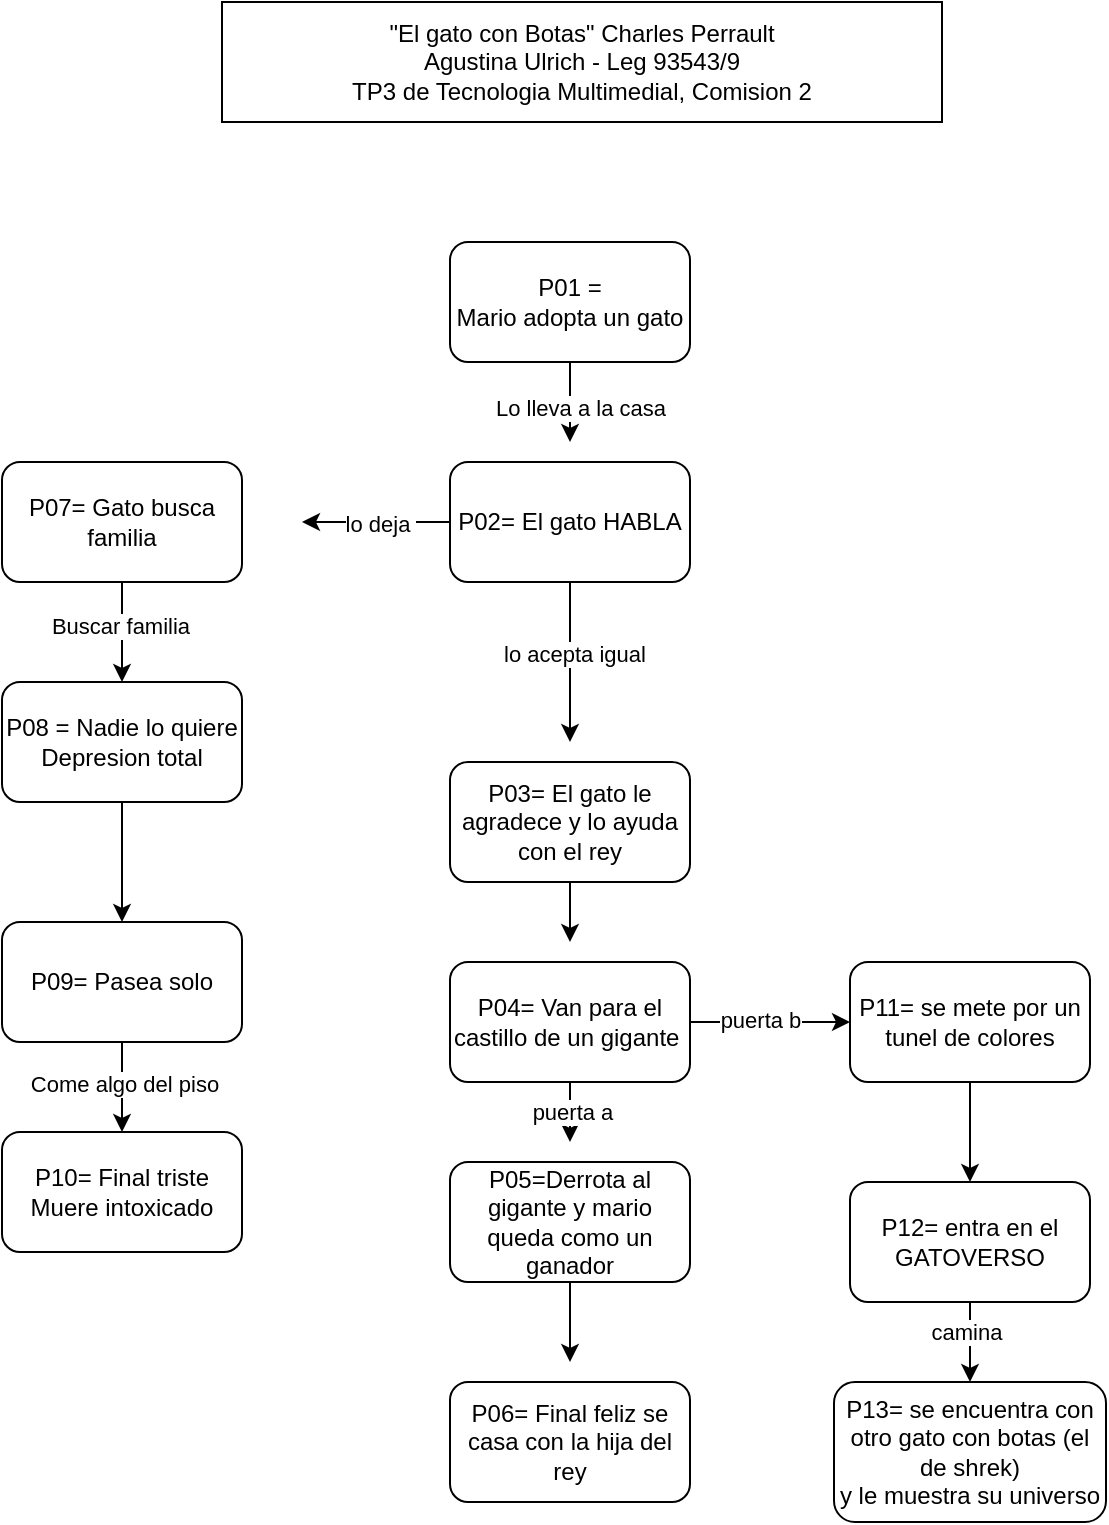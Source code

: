 <mxfile version="21.5.2" type="device">
  <diagram name="Página-1" id="s3IIUJXlmX42EVTlaKc5">
    <mxGraphModel dx="1687" dy="936" grid="1" gridSize="10" guides="1" tooltips="1" connect="1" arrows="1" fold="1" page="1" pageScale="1" pageWidth="827" pageHeight="1169" math="0" shadow="0">
      <root>
        <mxCell id="0" />
        <mxCell id="1" parent="0" />
        <mxCell id="EV8u2zak8qNbzh9je61p-1" value="&quot;El gato con Botas&quot; Charles Perrault&lt;br&gt;Agustina Ulrich - Leg 93543/9&lt;br&gt;TP3 de Tecnologia Multimedial, Comision 2" style="rounded=0;whiteSpace=wrap;html=1;" vertex="1" parent="1">
          <mxGeometry x="240" y="20" width="360" height="60" as="geometry" />
        </mxCell>
        <mxCell id="EV8u2zak8qNbzh9je61p-7" style="edgeStyle=orthogonalEdgeStyle;rounded=0;orthogonalLoop=1;jettySize=auto;html=1;" edge="1" parent="1" source="EV8u2zak8qNbzh9je61p-2">
          <mxGeometry relative="1" as="geometry">
            <mxPoint x="414" y="240" as="targetPoint" />
          </mxGeometry>
        </mxCell>
        <mxCell id="EV8u2zak8qNbzh9je61p-8" value="Lo lleva a la casa" style="edgeLabel;html=1;align=center;verticalAlign=middle;resizable=0;points=[];" vertex="1" connectable="0" parent="EV8u2zak8qNbzh9je61p-7">
          <mxGeometry x="0.156" y="4" relative="1" as="geometry">
            <mxPoint as="offset" />
          </mxGeometry>
        </mxCell>
        <mxCell id="EV8u2zak8qNbzh9je61p-2" value="P01 =&lt;br&gt;Mario adopta un gato" style="rounded=1;whiteSpace=wrap;html=1;" vertex="1" parent="1">
          <mxGeometry x="354" y="140" width="120" height="60" as="geometry" />
        </mxCell>
        <mxCell id="EV8u2zak8qNbzh9je61p-9" style="edgeStyle=orthogonalEdgeStyle;rounded=0;orthogonalLoop=1;jettySize=auto;html=1;" edge="1" parent="1" source="EV8u2zak8qNbzh9je61p-3">
          <mxGeometry relative="1" as="geometry">
            <mxPoint x="414" y="390" as="targetPoint" />
          </mxGeometry>
        </mxCell>
        <mxCell id="EV8u2zak8qNbzh9je61p-10" value="lo acepta igual" style="edgeLabel;html=1;align=center;verticalAlign=middle;resizable=0;points=[];" vertex="1" connectable="0" parent="EV8u2zak8qNbzh9je61p-9">
          <mxGeometry x="-0.106" y="2" relative="1" as="geometry">
            <mxPoint as="offset" />
          </mxGeometry>
        </mxCell>
        <mxCell id="EV8u2zak8qNbzh9je61p-18" style="edgeStyle=orthogonalEdgeStyle;rounded=0;orthogonalLoop=1;jettySize=auto;html=1;" edge="1" parent="1" source="EV8u2zak8qNbzh9je61p-3">
          <mxGeometry relative="1" as="geometry">
            <mxPoint x="280" y="280" as="targetPoint" />
          </mxGeometry>
        </mxCell>
        <mxCell id="EV8u2zak8qNbzh9je61p-19" value="lo deja&amp;nbsp;" style="edgeLabel;html=1;align=center;verticalAlign=middle;resizable=0;points=[];" vertex="1" connectable="0" parent="EV8u2zak8qNbzh9je61p-18">
          <mxGeometry x="-0.06" y="1" relative="1" as="geometry">
            <mxPoint as="offset" />
          </mxGeometry>
        </mxCell>
        <mxCell id="EV8u2zak8qNbzh9je61p-3" value="P02= El gato HABLA" style="rounded=1;whiteSpace=wrap;html=1;" vertex="1" parent="1">
          <mxGeometry x="354" y="250" width="120" height="60" as="geometry" />
        </mxCell>
        <mxCell id="EV8u2zak8qNbzh9je61p-17" style="edgeStyle=orthogonalEdgeStyle;rounded=0;orthogonalLoop=1;jettySize=auto;html=1;exitX=0.5;exitY=1;exitDx=0;exitDy=0;" edge="1" parent="1" source="EV8u2zak8qNbzh9je61p-11">
          <mxGeometry relative="1" as="geometry">
            <mxPoint x="414" y="490" as="targetPoint" />
          </mxGeometry>
        </mxCell>
        <mxCell id="EV8u2zak8qNbzh9je61p-11" value="P03= El gato le agradece y lo ayuda con el rey" style="rounded=1;whiteSpace=wrap;html=1;" vertex="1" parent="1">
          <mxGeometry x="354" y="400" width="120" height="60" as="geometry" />
        </mxCell>
        <mxCell id="EV8u2zak8qNbzh9je61p-15" style="edgeStyle=orthogonalEdgeStyle;rounded=0;orthogonalLoop=1;jettySize=auto;html=1;exitX=0.5;exitY=1;exitDx=0;exitDy=0;" edge="1" parent="1" source="EV8u2zak8qNbzh9je61p-12">
          <mxGeometry relative="1" as="geometry">
            <mxPoint x="414" y="590" as="targetPoint" />
          </mxGeometry>
        </mxCell>
        <mxCell id="EV8u2zak8qNbzh9je61p-33" value="puerta a" style="edgeLabel;html=1;align=center;verticalAlign=middle;resizable=0;points=[];" vertex="1" connectable="0" parent="EV8u2zak8qNbzh9je61p-15">
          <mxGeometry y="1" relative="1" as="geometry">
            <mxPoint as="offset" />
          </mxGeometry>
        </mxCell>
        <mxCell id="EV8u2zak8qNbzh9je61p-31" value="" style="edgeStyle=orthogonalEdgeStyle;rounded=0;orthogonalLoop=1;jettySize=auto;html=1;" edge="1" parent="1" source="EV8u2zak8qNbzh9je61p-12" target="EV8u2zak8qNbzh9je61p-30">
          <mxGeometry relative="1" as="geometry" />
        </mxCell>
        <mxCell id="EV8u2zak8qNbzh9je61p-32" value="puerta b" style="edgeLabel;html=1;align=center;verticalAlign=middle;resizable=0;points=[];" vertex="1" connectable="0" parent="EV8u2zak8qNbzh9je61p-31">
          <mxGeometry x="-0.125" y="1" relative="1" as="geometry">
            <mxPoint as="offset" />
          </mxGeometry>
        </mxCell>
        <mxCell id="EV8u2zak8qNbzh9je61p-12" value="P04= Van para el castillo de un gigante&amp;nbsp;" style="rounded=1;whiteSpace=wrap;html=1;" vertex="1" parent="1">
          <mxGeometry x="354" y="500" width="120" height="60" as="geometry" />
        </mxCell>
        <mxCell id="EV8u2zak8qNbzh9je61p-16" style="edgeStyle=orthogonalEdgeStyle;rounded=0;orthogonalLoop=1;jettySize=auto;html=1;exitX=0.5;exitY=1;exitDx=0;exitDy=0;" edge="1" parent="1" source="EV8u2zak8qNbzh9je61p-13">
          <mxGeometry relative="1" as="geometry">
            <mxPoint x="414" y="700" as="targetPoint" />
          </mxGeometry>
        </mxCell>
        <mxCell id="EV8u2zak8qNbzh9je61p-13" value="P05=Derrota al gigante y mario queda como un ganador" style="rounded=1;whiteSpace=wrap;html=1;" vertex="1" parent="1">
          <mxGeometry x="354" y="600" width="120" height="60" as="geometry" />
        </mxCell>
        <mxCell id="EV8u2zak8qNbzh9je61p-14" value="P06= Final feliz se casa con la hija del rey" style="rounded=1;whiteSpace=wrap;html=1;" vertex="1" parent="1">
          <mxGeometry x="354" y="710" width="120" height="60" as="geometry" />
        </mxCell>
        <mxCell id="EV8u2zak8qNbzh9je61p-21" style="edgeStyle=orthogonalEdgeStyle;rounded=0;orthogonalLoop=1;jettySize=auto;html=1;" edge="1" parent="1" source="EV8u2zak8qNbzh9je61p-20" target="EV8u2zak8qNbzh9je61p-22">
          <mxGeometry relative="1" as="geometry">
            <mxPoint x="190" y="370" as="targetPoint" />
          </mxGeometry>
        </mxCell>
        <mxCell id="EV8u2zak8qNbzh9je61p-24" value="Buscar familia" style="edgeLabel;html=1;align=center;verticalAlign=middle;resizable=0;points=[];" vertex="1" connectable="0" parent="EV8u2zak8qNbzh9je61p-21">
          <mxGeometry x="-0.12" y="-1" relative="1" as="geometry">
            <mxPoint as="offset" />
          </mxGeometry>
        </mxCell>
        <mxCell id="EV8u2zak8qNbzh9je61p-20" value="P07= Gato busca familia" style="rounded=1;whiteSpace=wrap;html=1;" vertex="1" parent="1">
          <mxGeometry x="130" y="250" width="120" height="60" as="geometry" />
        </mxCell>
        <mxCell id="EV8u2zak8qNbzh9je61p-25" value="" style="edgeStyle=orthogonalEdgeStyle;rounded=0;orthogonalLoop=1;jettySize=auto;html=1;" edge="1" parent="1" source="EV8u2zak8qNbzh9je61p-22" target="EV8u2zak8qNbzh9je61p-23">
          <mxGeometry relative="1" as="geometry" />
        </mxCell>
        <mxCell id="EV8u2zak8qNbzh9je61p-22" value="P08 = Nadie lo quiere&lt;br&gt;Depresion total" style="rounded=1;whiteSpace=wrap;html=1;" vertex="1" parent="1">
          <mxGeometry x="130" y="360" width="120" height="60" as="geometry" />
        </mxCell>
        <mxCell id="EV8u2zak8qNbzh9je61p-28" value="" style="edgeStyle=orthogonalEdgeStyle;rounded=0;orthogonalLoop=1;jettySize=auto;html=1;" edge="1" parent="1" source="EV8u2zak8qNbzh9je61p-23" target="EV8u2zak8qNbzh9je61p-27">
          <mxGeometry relative="1" as="geometry" />
        </mxCell>
        <mxCell id="EV8u2zak8qNbzh9je61p-29" value="Come algo del piso" style="edgeLabel;html=1;align=center;verticalAlign=middle;resizable=0;points=[];" vertex="1" connectable="0" parent="EV8u2zak8qNbzh9je61p-28">
          <mxGeometry x="-0.067" y="1" relative="1" as="geometry">
            <mxPoint as="offset" />
          </mxGeometry>
        </mxCell>
        <mxCell id="EV8u2zak8qNbzh9je61p-23" value="P09= Pasea solo" style="rounded=1;whiteSpace=wrap;html=1;" vertex="1" parent="1">
          <mxGeometry x="130" y="480" width="120" height="60" as="geometry" />
        </mxCell>
        <mxCell id="EV8u2zak8qNbzh9je61p-27" value="P10= Final triste Muere intoxicado" style="rounded=1;whiteSpace=wrap;html=1;" vertex="1" parent="1">
          <mxGeometry x="130" y="585" width="120" height="60" as="geometry" />
        </mxCell>
        <mxCell id="EV8u2zak8qNbzh9je61p-35" value="" style="edgeStyle=orthogonalEdgeStyle;rounded=0;orthogonalLoop=1;jettySize=auto;html=1;" edge="1" parent="1" source="EV8u2zak8qNbzh9je61p-30" target="EV8u2zak8qNbzh9je61p-34">
          <mxGeometry relative="1" as="geometry" />
        </mxCell>
        <mxCell id="EV8u2zak8qNbzh9je61p-30" value="P11= se mete por un tunel de colores" style="whiteSpace=wrap;html=1;rounded=1;" vertex="1" parent="1">
          <mxGeometry x="554" y="500" width="120" height="60" as="geometry" />
        </mxCell>
        <mxCell id="EV8u2zak8qNbzh9je61p-37" value="" style="edgeStyle=orthogonalEdgeStyle;rounded=0;orthogonalLoop=1;jettySize=auto;html=1;" edge="1" parent="1" source="EV8u2zak8qNbzh9je61p-34" target="EV8u2zak8qNbzh9je61p-36">
          <mxGeometry relative="1" as="geometry" />
        </mxCell>
        <mxCell id="EV8u2zak8qNbzh9je61p-40" value="camina" style="edgeLabel;html=1;align=center;verticalAlign=middle;resizable=0;points=[];" vertex="1" connectable="0" parent="EV8u2zak8qNbzh9je61p-37">
          <mxGeometry x="-0.275" y="-2" relative="1" as="geometry">
            <mxPoint as="offset" />
          </mxGeometry>
        </mxCell>
        <mxCell id="EV8u2zak8qNbzh9je61p-34" value="P12= entra en el GATOVERSO" style="whiteSpace=wrap;html=1;rounded=1;" vertex="1" parent="1">
          <mxGeometry x="554" y="610" width="120" height="60" as="geometry" />
        </mxCell>
        <mxCell id="EV8u2zak8qNbzh9je61p-36" value="P13= se encuentra con otro gato con botas (el de shrek)&lt;br&gt;y le muestra su universo" style="whiteSpace=wrap;html=1;rounded=1;" vertex="1" parent="1">
          <mxGeometry x="546" y="710" width="136" height="70" as="geometry" />
        </mxCell>
      </root>
    </mxGraphModel>
  </diagram>
</mxfile>
